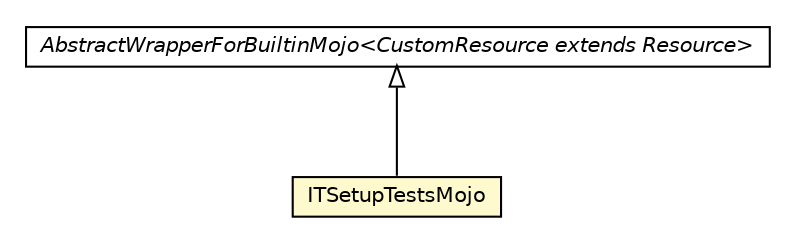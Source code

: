 #!/usr/local/bin/dot
#
# Class diagram 
# Generated by UMLGraph version R5_6-24-gf6e263 (http://www.umlgraph.org/)
#

digraph G {
	edge [fontname="Helvetica",fontsize=10,labelfontname="Helvetica",labelfontsize=10];
	node [fontname="Helvetica",fontsize=10,shape=plaintext];
	nodesep=0.25;
	ranksep=0.5;
	// fr.fastconnect.factory.tibco.bw.maven.builtin.AbstractWrapperForBuiltinMojo<CustomResource extends org.apache.maven.model.Resource>
	c2994 [label=<<table title="fr.fastconnect.factory.tibco.bw.maven.builtin.AbstractWrapperForBuiltinMojo" border="0" cellborder="1" cellspacing="0" cellpadding="2" port="p" href="./AbstractWrapperForBuiltinMojo.html">
		<tr><td><table border="0" cellspacing="0" cellpadding="1">
<tr><td align="center" balign="center"><font face="Helvetica-Oblique"> AbstractWrapperForBuiltinMojo&lt;CustomResource extends Resource&gt; </font></td></tr>
		</table></td></tr>
		</table>>, URL="./AbstractWrapperForBuiltinMojo.html", fontname="Helvetica", fontcolor="black", fontsize=10.0];
	// fr.fastconnect.factory.tibco.bw.maven.builtin.ITSetupTestsMojo
	c2999 [label=<<table title="fr.fastconnect.factory.tibco.bw.maven.builtin.ITSetupTestsMojo" border="0" cellborder="1" cellspacing="0" cellpadding="2" port="p" bgcolor="lemonChiffon" href="./ITSetupTestsMojo.html">
		<tr><td><table border="0" cellspacing="0" cellpadding="1">
<tr><td align="center" balign="center"> ITSetupTestsMojo </td></tr>
		</table></td></tr>
		</table>>, URL="./ITSetupTestsMojo.html", fontname="Helvetica", fontcolor="black", fontsize=10.0];
	//fr.fastconnect.factory.tibco.bw.maven.builtin.ITSetupTestsMojo extends fr.fastconnect.factory.tibco.bw.maven.builtin.AbstractWrapperForBuiltinMojo<org.apache.maven.model.Resource>
	c2994:p -> c2999:p [dir=back,arrowtail=empty];
}

